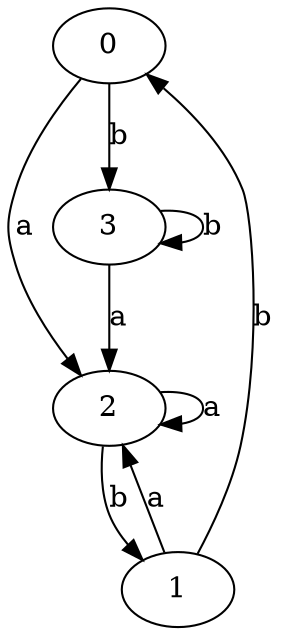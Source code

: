 digraph G {
0 -> 2[label="a"]
0 -> 3[label="b"]
1 -> 2[label="a"]
1 -> 0[label="b"]
2 -> 2[label="a"]
2 -> 1[label="b"]
3 -> 2[label="a"]
3 -> 3[label="b"]
}